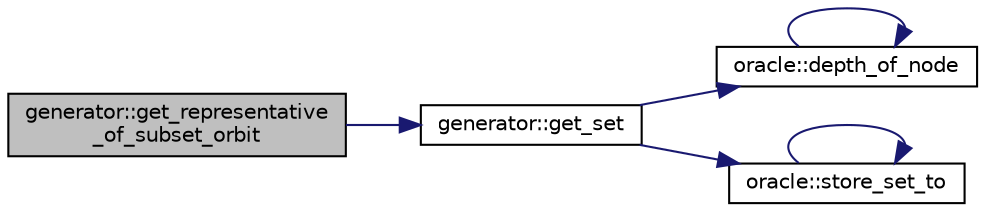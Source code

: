 digraph "generator::get_representative_of_subset_orbit"
{
  edge [fontname="Helvetica",fontsize="10",labelfontname="Helvetica",labelfontsize="10"];
  node [fontname="Helvetica",fontsize="10",shape=record];
  rankdir="LR";
  Node8866 [label="generator::get_representative\l_of_subset_orbit",height=0.2,width=0.4,color="black", fillcolor="grey75", style="filled", fontcolor="black"];
  Node8866 -> Node8867 [color="midnightblue",fontsize="10",style="solid",fontname="Helvetica"];
  Node8867 [label="generator::get_set",height=0.2,width=0.4,color="black", fillcolor="white", style="filled",URL="$d7/d73/classgenerator.html#ad17922da9bcefd923c0b85b70bd7af67"];
  Node8867 -> Node8868 [color="midnightblue",fontsize="10",style="solid",fontname="Helvetica"];
  Node8868 [label="oracle::depth_of_node",height=0.2,width=0.4,color="black", fillcolor="white", style="filled",URL="$d7/da7/classoracle.html#a022e34d01ca887785e17c9f3fb25193e"];
  Node8868 -> Node8868 [color="midnightblue",fontsize="10",style="solid",fontname="Helvetica"];
  Node8867 -> Node8869 [color="midnightblue",fontsize="10",style="solid",fontname="Helvetica"];
  Node8869 [label="oracle::store_set_to",height=0.2,width=0.4,color="black", fillcolor="white", style="filled",URL="$d7/da7/classoracle.html#a4489d03d342f31d1e64632ce4d0e700d"];
  Node8869 -> Node8869 [color="midnightblue",fontsize="10",style="solid",fontname="Helvetica"];
}
